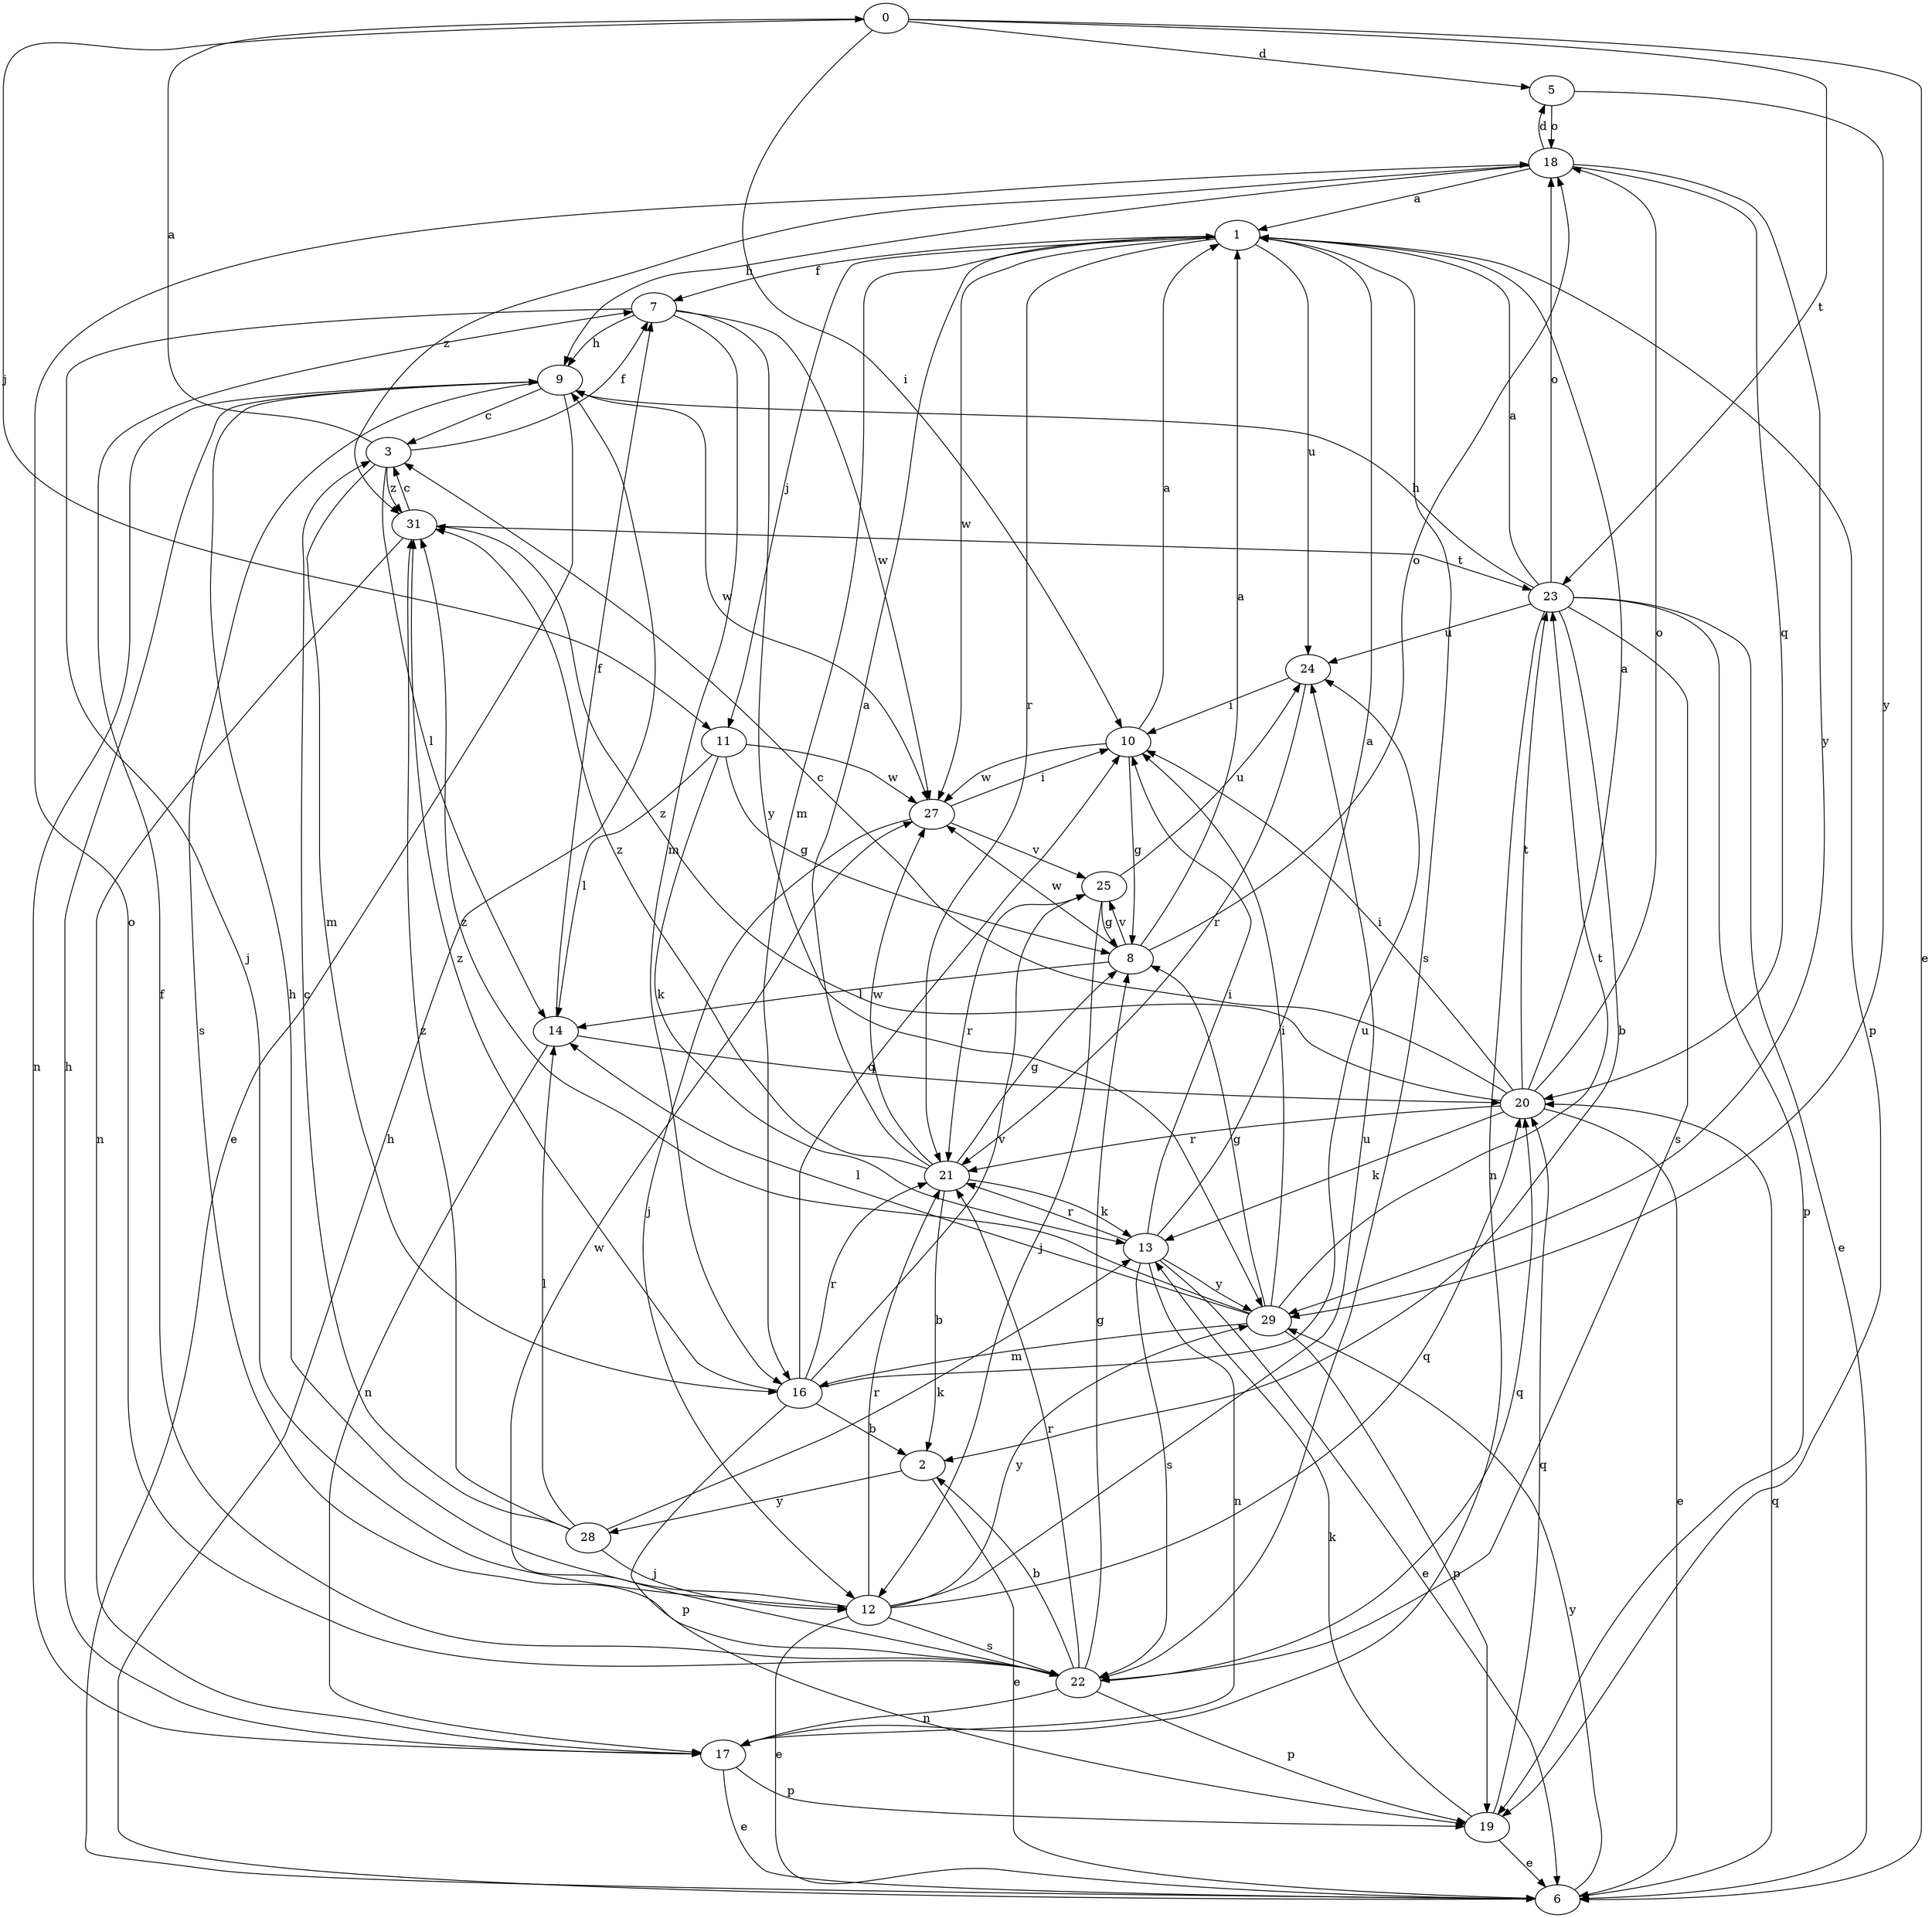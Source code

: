 strict digraph  {
0;
1;
2;
3;
5;
6;
7;
8;
9;
10;
11;
12;
13;
14;
16;
17;
18;
19;
20;
21;
22;
23;
24;
25;
27;
28;
29;
31;
0 -> 5  [label=d];
0 -> 6  [label=e];
0 -> 10  [label=i];
0 -> 11  [label=j];
0 -> 23  [label=t];
1 -> 7  [label=f];
1 -> 11  [label=j];
1 -> 16  [label=m];
1 -> 19  [label=p];
1 -> 21  [label=r];
1 -> 22  [label=s];
1 -> 24  [label=u];
1 -> 27  [label=w];
2 -> 6  [label=e];
2 -> 28  [label=y];
3 -> 0  [label=a];
3 -> 7  [label=f];
3 -> 14  [label=l];
3 -> 16  [label=m];
3 -> 31  [label=z];
5 -> 18  [label=o];
5 -> 29  [label=y];
6 -> 9  [label=h];
6 -> 20  [label=q];
6 -> 29  [label=y];
7 -> 9  [label=h];
7 -> 12  [label=j];
7 -> 16  [label=m];
7 -> 27  [label=w];
7 -> 29  [label=y];
8 -> 1  [label=a];
8 -> 14  [label=l];
8 -> 18  [label=o];
8 -> 25  [label=v];
8 -> 27  [label=w];
9 -> 3  [label=c];
9 -> 6  [label=e];
9 -> 17  [label=n];
9 -> 22  [label=s];
9 -> 27  [label=w];
10 -> 1  [label=a];
10 -> 8  [label=g];
10 -> 27  [label=w];
11 -> 8  [label=g];
11 -> 13  [label=k];
11 -> 14  [label=l];
11 -> 27  [label=w];
12 -> 6  [label=e];
12 -> 9  [label=h];
12 -> 20  [label=q];
12 -> 21  [label=r];
12 -> 22  [label=s];
12 -> 24  [label=u];
12 -> 29  [label=y];
13 -> 1  [label=a];
13 -> 6  [label=e];
13 -> 10  [label=i];
13 -> 17  [label=n];
13 -> 21  [label=r];
13 -> 22  [label=s];
13 -> 29  [label=y];
14 -> 7  [label=f];
14 -> 17  [label=n];
14 -> 20  [label=q];
16 -> 2  [label=b];
16 -> 10  [label=i];
16 -> 19  [label=p];
16 -> 21  [label=r];
16 -> 24  [label=u];
16 -> 25  [label=v];
16 -> 31  [label=z];
17 -> 6  [label=e];
17 -> 9  [label=h];
17 -> 19  [label=p];
18 -> 1  [label=a];
18 -> 5  [label=d];
18 -> 9  [label=h];
18 -> 20  [label=q];
18 -> 29  [label=y];
18 -> 31  [label=z];
19 -> 6  [label=e];
19 -> 13  [label=k];
19 -> 20  [label=q];
20 -> 1  [label=a];
20 -> 3  [label=c];
20 -> 6  [label=e];
20 -> 10  [label=i];
20 -> 13  [label=k];
20 -> 18  [label=o];
20 -> 21  [label=r];
20 -> 23  [label=t];
20 -> 31  [label=z];
21 -> 1  [label=a];
21 -> 2  [label=b];
21 -> 8  [label=g];
21 -> 13  [label=k];
21 -> 27  [label=w];
21 -> 31  [label=z];
22 -> 2  [label=b];
22 -> 7  [label=f];
22 -> 8  [label=g];
22 -> 17  [label=n];
22 -> 18  [label=o];
22 -> 19  [label=p];
22 -> 20  [label=q];
22 -> 21  [label=r];
22 -> 27  [label=w];
23 -> 1  [label=a];
23 -> 2  [label=b];
23 -> 6  [label=e];
23 -> 9  [label=h];
23 -> 17  [label=n];
23 -> 18  [label=o];
23 -> 19  [label=p];
23 -> 22  [label=s];
23 -> 24  [label=u];
24 -> 10  [label=i];
24 -> 21  [label=r];
25 -> 8  [label=g];
25 -> 12  [label=j];
25 -> 21  [label=r];
25 -> 24  [label=u];
27 -> 10  [label=i];
27 -> 12  [label=j];
27 -> 25  [label=v];
28 -> 3  [label=c];
28 -> 12  [label=j];
28 -> 13  [label=k];
28 -> 14  [label=l];
28 -> 31  [label=z];
29 -> 8  [label=g];
29 -> 10  [label=i];
29 -> 14  [label=l];
29 -> 16  [label=m];
29 -> 19  [label=p];
29 -> 23  [label=t];
29 -> 31  [label=z];
31 -> 3  [label=c];
31 -> 17  [label=n];
31 -> 23  [label=t];
}
